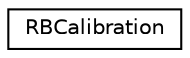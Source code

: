 digraph "Graphical Class Hierarchy"
{
 // LATEX_PDF_SIZE
  edge [fontname="Helvetica",fontsize="10",labelfontname="Helvetica",labelfontsize="10"];
  node [fontname="Helvetica",fontsize="10",shape=record];
  rankdir="LR";
  Node0 [label="RBCalibration",height=0.2,width=0.4,color="black", fillcolor="white", style="filled",URL="$structRBCalibration.html",tooltip=" "];
}

